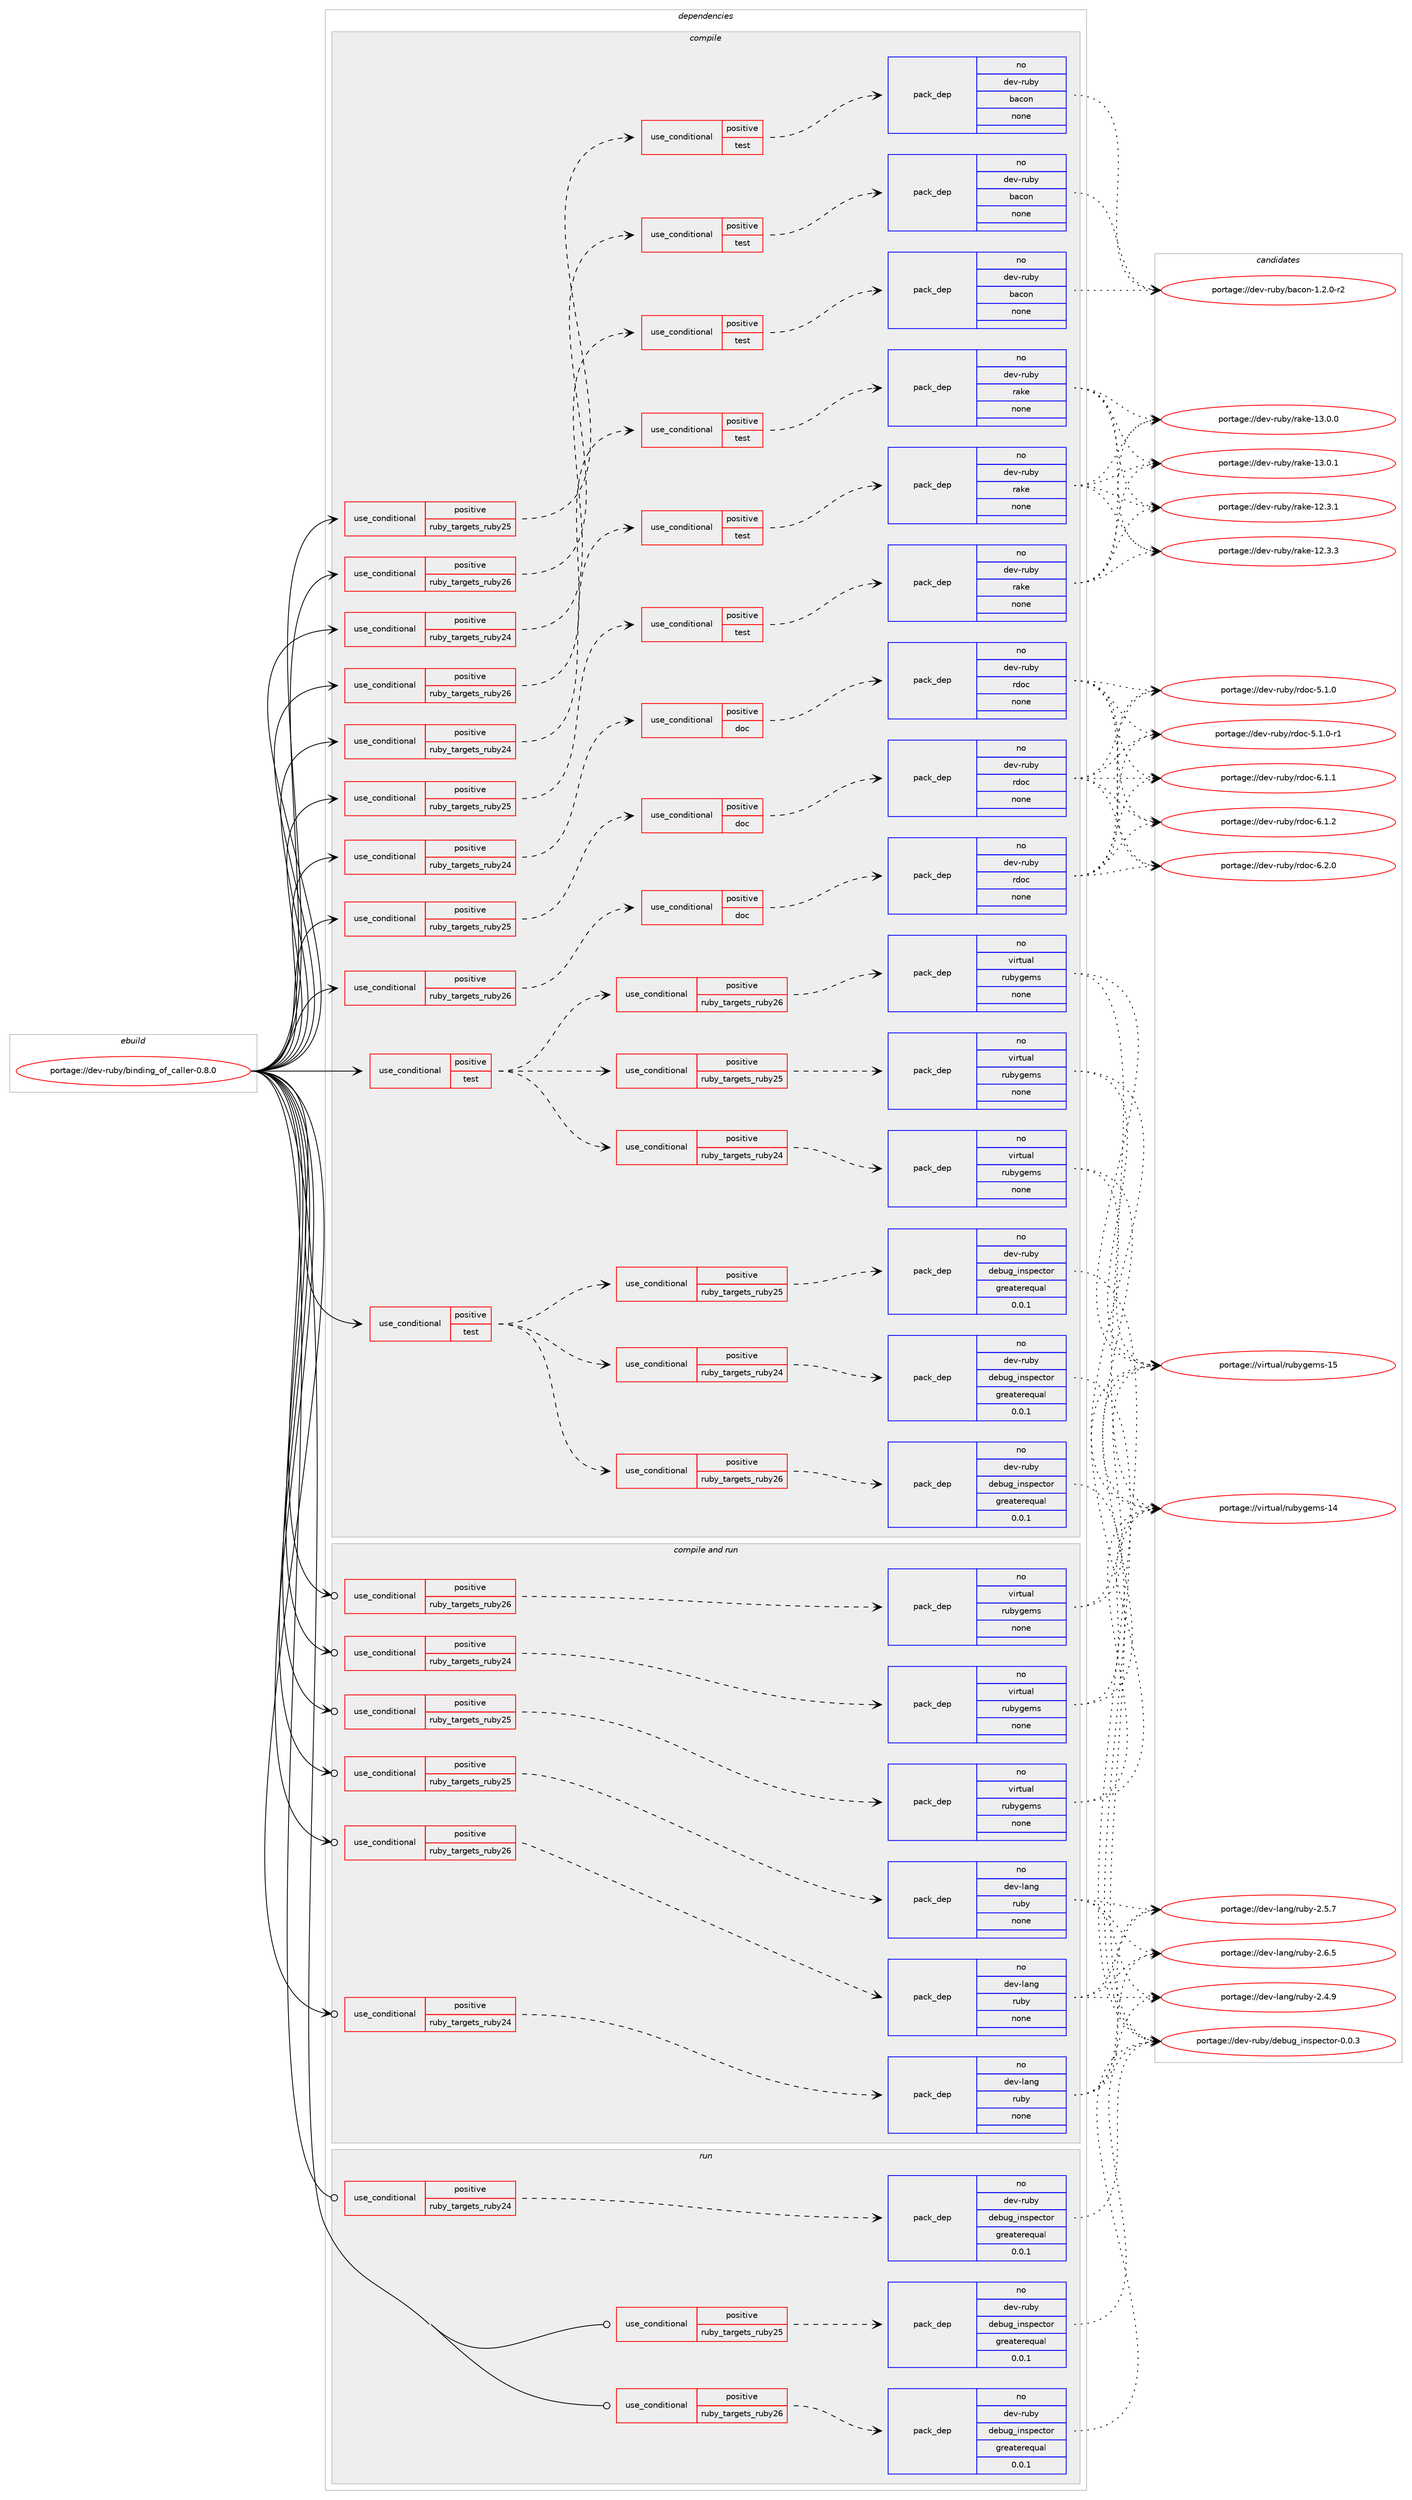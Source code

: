 digraph prolog {

# *************
# Graph options
# *************

newrank=true;
concentrate=true;
compound=true;
graph [rankdir=LR,fontname=Helvetica,fontsize=10,ranksep=1.5];#, ranksep=2.5, nodesep=0.2];
edge  [arrowhead=vee];
node  [fontname=Helvetica,fontsize=10];

# **********
# The ebuild
# **********

subgraph cluster_leftcol {
color=gray;
rank=same;
label=<<i>ebuild</i>>;
id [label="portage://dev-ruby/binding_of_caller-0.8.0", color=red, width=4, href="../dev-ruby/binding_of_caller-0.8.0.svg"];
}

# ****************
# The dependencies
# ****************

subgraph cluster_midcol {
color=gray;
label=<<i>dependencies</i>>;
subgraph cluster_compile {
fillcolor="#eeeeee";
style=filled;
label=<<i>compile</i>>;
subgraph cond48495 {
dependency214155 [label=<<TABLE BORDER="0" CELLBORDER="1" CELLSPACING="0" CELLPADDING="4"><TR><TD ROWSPAN="3" CELLPADDING="10">use_conditional</TD></TR><TR><TD>positive</TD></TR><TR><TD>ruby_targets_ruby24</TD></TR></TABLE>>, shape=none, color=red];
subgraph cond48496 {
dependency214156 [label=<<TABLE BORDER="0" CELLBORDER="1" CELLSPACING="0" CELLPADDING="4"><TR><TD ROWSPAN="3" CELLPADDING="10">use_conditional</TD></TR><TR><TD>positive</TD></TR><TR><TD>doc</TD></TR></TABLE>>, shape=none, color=red];
subgraph pack162178 {
dependency214157 [label=<<TABLE BORDER="0" CELLBORDER="1" CELLSPACING="0" CELLPADDING="4" WIDTH="220"><TR><TD ROWSPAN="6" CELLPADDING="30">pack_dep</TD></TR><TR><TD WIDTH="110">no</TD></TR><TR><TD>dev-ruby</TD></TR><TR><TD>rdoc</TD></TR><TR><TD>none</TD></TR><TR><TD></TD></TR></TABLE>>, shape=none, color=blue];
}
dependency214156:e -> dependency214157:w [weight=20,style="dashed",arrowhead="vee"];
}
dependency214155:e -> dependency214156:w [weight=20,style="dashed",arrowhead="vee"];
}
id:e -> dependency214155:w [weight=20,style="solid",arrowhead="vee"];
subgraph cond48497 {
dependency214158 [label=<<TABLE BORDER="0" CELLBORDER="1" CELLSPACING="0" CELLPADDING="4"><TR><TD ROWSPAN="3" CELLPADDING="10">use_conditional</TD></TR><TR><TD>positive</TD></TR><TR><TD>ruby_targets_ruby24</TD></TR></TABLE>>, shape=none, color=red];
subgraph cond48498 {
dependency214159 [label=<<TABLE BORDER="0" CELLBORDER="1" CELLSPACING="0" CELLPADDING="4"><TR><TD ROWSPAN="3" CELLPADDING="10">use_conditional</TD></TR><TR><TD>positive</TD></TR><TR><TD>test</TD></TR></TABLE>>, shape=none, color=red];
subgraph pack162179 {
dependency214160 [label=<<TABLE BORDER="0" CELLBORDER="1" CELLSPACING="0" CELLPADDING="4" WIDTH="220"><TR><TD ROWSPAN="6" CELLPADDING="30">pack_dep</TD></TR><TR><TD WIDTH="110">no</TD></TR><TR><TD>dev-ruby</TD></TR><TR><TD>bacon</TD></TR><TR><TD>none</TD></TR><TR><TD></TD></TR></TABLE>>, shape=none, color=blue];
}
dependency214159:e -> dependency214160:w [weight=20,style="dashed",arrowhead="vee"];
}
dependency214158:e -> dependency214159:w [weight=20,style="dashed",arrowhead="vee"];
}
id:e -> dependency214158:w [weight=20,style="solid",arrowhead="vee"];
subgraph cond48499 {
dependency214161 [label=<<TABLE BORDER="0" CELLBORDER="1" CELLSPACING="0" CELLPADDING="4"><TR><TD ROWSPAN="3" CELLPADDING="10">use_conditional</TD></TR><TR><TD>positive</TD></TR><TR><TD>ruby_targets_ruby24</TD></TR></TABLE>>, shape=none, color=red];
subgraph cond48500 {
dependency214162 [label=<<TABLE BORDER="0" CELLBORDER="1" CELLSPACING="0" CELLPADDING="4"><TR><TD ROWSPAN="3" CELLPADDING="10">use_conditional</TD></TR><TR><TD>positive</TD></TR><TR><TD>test</TD></TR></TABLE>>, shape=none, color=red];
subgraph pack162180 {
dependency214163 [label=<<TABLE BORDER="0" CELLBORDER="1" CELLSPACING="0" CELLPADDING="4" WIDTH="220"><TR><TD ROWSPAN="6" CELLPADDING="30">pack_dep</TD></TR><TR><TD WIDTH="110">no</TD></TR><TR><TD>dev-ruby</TD></TR><TR><TD>rake</TD></TR><TR><TD>none</TD></TR><TR><TD></TD></TR></TABLE>>, shape=none, color=blue];
}
dependency214162:e -> dependency214163:w [weight=20,style="dashed",arrowhead="vee"];
}
dependency214161:e -> dependency214162:w [weight=20,style="dashed",arrowhead="vee"];
}
id:e -> dependency214161:w [weight=20,style="solid",arrowhead="vee"];
subgraph cond48501 {
dependency214164 [label=<<TABLE BORDER="0" CELLBORDER="1" CELLSPACING="0" CELLPADDING="4"><TR><TD ROWSPAN="3" CELLPADDING="10">use_conditional</TD></TR><TR><TD>positive</TD></TR><TR><TD>ruby_targets_ruby25</TD></TR></TABLE>>, shape=none, color=red];
subgraph cond48502 {
dependency214165 [label=<<TABLE BORDER="0" CELLBORDER="1" CELLSPACING="0" CELLPADDING="4"><TR><TD ROWSPAN="3" CELLPADDING="10">use_conditional</TD></TR><TR><TD>positive</TD></TR><TR><TD>doc</TD></TR></TABLE>>, shape=none, color=red];
subgraph pack162181 {
dependency214166 [label=<<TABLE BORDER="0" CELLBORDER="1" CELLSPACING="0" CELLPADDING="4" WIDTH="220"><TR><TD ROWSPAN="6" CELLPADDING="30">pack_dep</TD></TR><TR><TD WIDTH="110">no</TD></TR><TR><TD>dev-ruby</TD></TR><TR><TD>rdoc</TD></TR><TR><TD>none</TD></TR><TR><TD></TD></TR></TABLE>>, shape=none, color=blue];
}
dependency214165:e -> dependency214166:w [weight=20,style="dashed",arrowhead="vee"];
}
dependency214164:e -> dependency214165:w [weight=20,style="dashed",arrowhead="vee"];
}
id:e -> dependency214164:w [weight=20,style="solid",arrowhead="vee"];
subgraph cond48503 {
dependency214167 [label=<<TABLE BORDER="0" CELLBORDER="1" CELLSPACING="0" CELLPADDING="4"><TR><TD ROWSPAN="3" CELLPADDING="10">use_conditional</TD></TR><TR><TD>positive</TD></TR><TR><TD>ruby_targets_ruby25</TD></TR></TABLE>>, shape=none, color=red];
subgraph cond48504 {
dependency214168 [label=<<TABLE BORDER="0" CELLBORDER="1" CELLSPACING="0" CELLPADDING="4"><TR><TD ROWSPAN="3" CELLPADDING="10">use_conditional</TD></TR><TR><TD>positive</TD></TR><TR><TD>test</TD></TR></TABLE>>, shape=none, color=red];
subgraph pack162182 {
dependency214169 [label=<<TABLE BORDER="0" CELLBORDER="1" CELLSPACING="0" CELLPADDING="4" WIDTH="220"><TR><TD ROWSPAN="6" CELLPADDING="30">pack_dep</TD></TR><TR><TD WIDTH="110">no</TD></TR><TR><TD>dev-ruby</TD></TR><TR><TD>bacon</TD></TR><TR><TD>none</TD></TR><TR><TD></TD></TR></TABLE>>, shape=none, color=blue];
}
dependency214168:e -> dependency214169:w [weight=20,style="dashed",arrowhead="vee"];
}
dependency214167:e -> dependency214168:w [weight=20,style="dashed",arrowhead="vee"];
}
id:e -> dependency214167:w [weight=20,style="solid",arrowhead="vee"];
subgraph cond48505 {
dependency214170 [label=<<TABLE BORDER="0" CELLBORDER="1" CELLSPACING="0" CELLPADDING="4"><TR><TD ROWSPAN="3" CELLPADDING="10">use_conditional</TD></TR><TR><TD>positive</TD></TR><TR><TD>ruby_targets_ruby25</TD></TR></TABLE>>, shape=none, color=red];
subgraph cond48506 {
dependency214171 [label=<<TABLE BORDER="0" CELLBORDER="1" CELLSPACING="0" CELLPADDING="4"><TR><TD ROWSPAN="3" CELLPADDING="10">use_conditional</TD></TR><TR><TD>positive</TD></TR><TR><TD>test</TD></TR></TABLE>>, shape=none, color=red];
subgraph pack162183 {
dependency214172 [label=<<TABLE BORDER="0" CELLBORDER="1" CELLSPACING="0" CELLPADDING="4" WIDTH="220"><TR><TD ROWSPAN="6" CELLPADDING="30">pack_dep</TD></TR><TR><TD WIDTH="110">no</TD></TR><TR><TD>dev-ruby</TD></TR><TR><TD>rake</TD></TR><TR><TD>none</TD></TR><TR><TD></TD></TR></TABLE>>, shape=none, color=blue];
}
dependency214171:e -> dependency214172:w [weight=20,style="dashed",arrowhead="vee"];
}
dependency214170:e -> dependency214171:w [weight=20,style="dashed",arrowhead="vee"];
}
id:e -> dependency214170:w [weight=20,style="solid",arrowhead="vee"];
subgraph cond48507 {
dependency214173 [label=<<TABLE BORDER="0" CELLBORDER="1" CELLSPACING="0" CELLPADDING="4"><TR><TD ROWSPAN="3" CELLPADDING="10">use_conditional</TD></TR><TR><TD>positive</TD></TR><TR><TD>ruby_targets_ruby26</TD></TR></TABLE>>, shape=none, color=red];
subgraph cond48508 {
dependency214174 [label=<<TABLE BORDER="0" CELLBORDER="1" CELLSPACING="0" CELLPADDING="4"><TR><TD ROWSPAN="3" CELLPADDING="10">use_conditional</TD></TR><TR><TD>positive</TD></TR><TR><TD>doc</TD></TR></TABLE>>, shape=none, color=red];
subgraph pack162184 {
dependency214175 [label=<<TABLE BORDER="0" CELLBORDER="1" CELLSPACING="0" CELLPADDING="4" WIDTH="220"><TR><TD ROWSPAN="6" CELLPADDING="30">pack_dep</TD></TR><TR><TD WIDTH="110">no</TD></TR><TR><TD>dev-ruby</TD></TR><TR><TD>rdoc</TD></TR><TR><TD>none</TD></TR><TR><TD></TD></TR></TABLE>>, shape=none, color=blue];
}
dependency214174:e -> dependency214175:w [weight=20,style="dashed",arrowhead="vee"];
}
dependency214173:e -> dependency214174:w [weight=20,style="dashed",arrowhead="vee"];
}
id:e -> dependency214173:w [weight=20,style="solid",arrowhead="vee"];
subgraph cond48509 {
dependency214176 [label=<<TABLE BORDER="0" CELLBORDER="1" CELLSPACING="0" CELLPADDING="4"><TR><TD ROWSPAN="3" CELLPADDING="10">use_conditional</TD></TR><TR><TD>positive</TD></TR><TR><TD>ruby_targets_ruby26</TD></TR></TABLE>>, shape=none, color=red];
subgraph cond48510 {
dependency214177 [label=<<TABLE BORDER="0" CELLBORDER="1" CELLSPACING="0" CELLPADDING="4"><TR><TD ROWSPAN="3" CELLPADDING="10">use_conditional</TD></TR><TR><TD>positive</TD></TR><TR><TD>test</TD></TR></TABLE>>, shape=none, color=red];
subgraph pack162185 {
dependency214178 [label=<<TABLE BORDER="0" CELLBORDER="1" CELLSPACING="0" CELLPADDING="4" WIDTH="220"><TR><TD ROWSPAN="6" CELLPADDING="30">pack_dep</TD></TR><TR><TD WIDTH="110">no</TD></TR><TR><TD>dev-ruby</TD></TR><TR><TD>bacon</TD></TR><TR><TD>none</TD></TR><TR><TD></TD></TR></TABLE>>, shape=none, color=blue];
}
dependency214177:e -> dependency214178:w [weight=20,style="dashed",arrowhead="vee"];
}
dependency214176:e -> dependency214177:w [weight=20,style="dashed",arrowhead="vee"];
}
id:e -> dependency214176:w [weight=20,style="solid",arrowhead="vee"];
subgraph cond48511 {
dependency214179 [label=<<TABLE BORDER="0" CELLBORDER="1" CELLSPACING="0" CELLPADDING="4"><TR><TD ROWSPAN="3" CELLPADDING="10">use_conditional</TD></TR><TR><TD>positive</TD></TR><TR><TD>ruby_targets_ruby26</TD></TR></TABLE>>, shape=none, color=red];
subgraph cond48512 {
dependency214180 [label=<<TABLE BORDER="0" CELLBORDER="1" CELLSPACING="0" CELLPADDING="4"><TR><TD ROWSPAN="3" CELLPADDING="10">use_conditional</TD></TR><TR><TD>positive</TD></TR><TR><TD>test</TD></TR></TABLE>>, shape=none, color=red];
subgraph pack162186 {
dependency214181 [label=<<TABLE BORDER="0" CELLBORDER="1" CELLSPACING="0" CELLPADDING="4" WIDTH="220"><TR><TD ROWSPAN="6" CELLPADDING="30">pack_dep</TD></TR><TR><TD WIDTH="110">no</TD></TR><TR><TD>dev-ruby</TD></TR><TR><TD>rake</TD></TR><TR><TD>none</TD></TR><TR><TD></TD></TR></TABLE>>, shape=none, color=blue];
}
dependency214180:e -> dependency214181:w [weight=20,style="dashed",arrowhead="vee"];
}
dependency214179:e -> dependency214180:w [weight=20,style="dashed",arrowhead="vee"];
}
id:e -> dependency214179:w [weight=20,style="solid",arrowhead="vee"];
subgraph cond48513 {
dependency214182 [label=<<TABLE BORDER="0" CELLBORDER="1" CELLSPACING="0" CELLPADDING="4"><TR><TD ROWSPAN="3" CELLPADDING="10">use_conditional</TD></TR><TR><TD>positive</TD></TR><TR><TD>test</TD></TR></TABLE>>, shape=none, color=red];
subgraph cond48514 {
dependency214183 [label=<<TABLE BORDER="0" CELLBORDER="1" CELLSPACING="0" CELLPADDING="4"><TR><TD ROWSPAN="3" CELLPADDING="10">use_conditional</TD></TR><TR><TD>positive</TD></TR><TR><TD>ruby_targets_ruby24</TD></TR></TABLE>>, shape=none, color=red];
subgraph pack162187 {
dependency214184 [label=<<TABLE BORDER="0" CELLBORDER="1" CELLSPACING="0" CELLPADDING="4" WIDTH="220"><TR><TD ROWSPAN="6" CELLPADDING="30">pack_dep</TD></TR><TR><TD WIDTH="110">no</TD></TR><TR><TD>dev-ruby</TD></TR><TR><TD>debug_inspector</TD></TR><TR><TD>greaterequal</TD></TR><TR><TD>0.0.1</TD></TR></TABLE>>, shape=none, color=blue];
}
dependency214183:e -> dependency214184:w [weight=20,style="dashed",arrowhead="vee"];
}
dependency214182:e -> dependency214183:w [weight=20,style="dashed",arrowhead="vee"];
subgraph cond48515 {
dependency214185 [label=<<TABLE BORDER="0" CELLBORDER="1" CELLSPACING="0" CELLPADDING="4"><TR><TD ROWSPAN="3" CELLPADDING="10">use_conditional</TD></TR><TR><TD>positive</TD></TR><TR><TD>ruby_targets_ruby25</TD></TR></TABLE>>, shape=none, color=red];
subgraph pack162188 {
dependency214186 [label=<<TABLE BORDER="0" CELLBORDER="1" CELLSPACING="0" CELLPADDING="4" WIDTH="220"><TR><TD ROWSPAN="6" CELLPADDING="30">pack_dep</TD></TR><TR><TD WIDTH="110">no</TD></TR><TR><TD>dev-ruby</TD></TR><TR><TD>debug_inspector</TD></TR><TR><TD>greaterequal</TD></TR><TR><TD>0.0.1</TD></TR></TABLE>>, shape=none, color=blue];
}
dependency214185:e -> dependency214186:w [weight=20,style="dashed",arrowhead="vee"];
}
dependency214182:e -> dependency214185:w [weight=20,style="dashed",arrowhead="vee"];
subgraph cond48516 {
dependency214187 [label=<<TABLE BORDER="0" CELLBORDER="1" CELLSPACING="0" CELLPADDING="4"><TR><TD ROWSPAN="3" CELLPADDING="10">use_conditional</TD></TR><TR><TD>positive</TD></TR><TR><TD>ruby_targets_ruby26</TD></TR></TABLE>>, shape=none, color=red];
subgraph pack162189 {
dependency214188 [label=<<TABLE BORDER="0" CELLBORDER="1" CELLSPACING="0" CELLPADDING="4" WIDTH="220"><TR><TD ROWSPAN="6" CELLPADDING="30">pack_dep</TD></TR><TR><TD WIDTH="110">no</TD></TR><TR><TD>dev-ruby</TD></TR><TR><TD>debug_inspector</TD></TR><TR><TD>greaterequal</TD></TR><TR><TD>0.0.1</TD></TR></TABLE>>, shape=none, color=blue];
}
dependency214187:e -> dependency214188:w [weight=20,style="dashed",arrowhead="vee"];
}
dependency214182:e -> dependency214187:w [weight=20,style="dashed",arrowhead="vee"];
}
id:e -> dependency214182:w [weight=20,style="solid",arrowhead="vee"];
subgraph cond48517 {
dependency214189 [label=<<TABLE BORDER="0" CELLBORDER="1" CELLSPACING="0" CELLPADDING="4"><TR><TD ROWSPAN="3" CELLPADDING="10">use_conditional</TD></TR><TR><TD>positive</TD></TR><TR><TD>test</TD></TR></TABLE>>, shape=none, color=red];
subgraph cond48518 {
dependency214190 [label=<<TABLE BORDER="0" CELLBORDER="1" CELLSPACING="0" CELLPADDING="4"><TR><TD ROWSPAN="3" CELLPADDING="10">use_conditional</TD></TR><TR><TD>positive</TD></TR><TR><TD>ruby_targets_ruby24</TD></TR></TABLE>>, shape=none, color=red];
subgraph pack162190 {
dependency214191 [label=<<TABLE BORDER="0" CELLBORDER="1" CELLSPACING="0" CELLPADDING="4" WIDTH="220"><TR><TD ROWSPAN="6" CELLPADDING="30">pack_dep</TD></TR><TR><TD WIDTH="110">no</TD></TR><TR><TD>virtual</TD></TR><TR><TD>rubygems</TD></TR><TR><TD>none</TD></TR><TR><TD></TD></TR></TABLE>>, shape=none, color=blue];
}
dependency214190:e -> dependency214191:w [weight=20,style="dashed",arrowhead="vee"];
}
dependency214189:e -> dependency214190:w [weight=20,style="dashed",arrowhead="vee"];
subgraph cond48519 {
dependency214192 [label=<<TABLE BORDER="0" CELLBORDER="1" CELLSPACING="0" CELLPADDING="4"><TR><TD ROWSPAN="3" CELLPADDING="10">use_conditional</TD></TR><TR><TD>positive</TD></TR><TR><TD>ruby_targets_ruby25</TD></TR></TABLE>>, shape=none, color=red];
subgraph pack162191 {
dependency214193 [label=<<TABLE BORDER="0" CELLBORDER="1" CELLSPACING="0" CELLPADDING="4" WIDTH="220"><TR><TD ROWSPAN="6" CELLPADDING="30">pack_dep</TD></TR><TR><TD WIDTH="110">no</TD></TR><TR><TD>virtual</TD></TR><TR><TD>rubygems</TD></TR><TR><TD>none</TD></TR><TR><TD></TD></TR></TABLE>>, shape=none, color=blue];
}
dependency214192:e -> dependency214193:w [weight=20,style="dashed",arrowhead="vee"];
}
dependency214189:e -> dependency214192:w [weight=20,style="dashed",arrowhead="vee"];
subgraph cond48520 {
dependency214194 [label=<<TABLE BORDER="0" CELLBORDER="1" CELLSPACING="0" CELLPADDING="4"><TR><TD ROWSPAN="3" CELLPADDING="10">use_conditional</TD></TR><TR><TD>positive</TD></TR><TR><TD>ruby_targets_ruby26</TD></TR></TABLE>>, shape=none, color=red];
subgraph pack162192 {
dependency214195 [label=<<TABLE BORDER="0" CELLBORDER="1" CELLSPACING="0" CELLPADDING="4" WIDTH="220"><TR><TD ROWSPAN="6" CELLPADDING="30">pack_dep</TD></TR><TR><TD WIDTH="110">no</TD></TR><TR><TD>virtual</TD></TR><TR><TD>rubygems</TD></TR><TR><TD>none</TD></TR><TR><TD></TD></TR></TABLE>>, shape=none, color=blue];
}
dependency214194:e -> dependency214195:w [weight=20,style="dashed",arrowhead="vee"];
}
dependency214189:e -> dependency214194:w [weight=20,style="dashed",arrowhead="vee"];
}
id:e -> dependency214189:w [weight=20,style="solid",arrowhead="vee"];
}
subgraph cluster_compileandrun {
fillcolor="#eeeeee";
style=filled;
label=<<i>compile and run</i>>;
subgraph cond48521 {
dependency214196 [label=<<TABLE BORDER="0" CELLBORDER="1" CELLSPACING="0" CELLPADDING="4"><TR><TD ROWSPAN="3" CELLPADDING="10">use_conditional</TD></TR><TR><TD>positive</TD></TR><TR><TD>ruby_targets_ruby24</TD></TR></TABLE>>, shape=none, color=red];
subgraph pack162193 {
dependency214197 [label=<<TABLE BORDER="0" CELLBORDER="1" CELLSPACING="0" CELLPADDING="4" WIDTH="220"><TR><TD ROWSPAN="6" CELLPADDING="30">pack_dep</TD></TR><TR><TD WIDTH="110">no</TD></TR><TR><TD>dev-lang</TD></TR><TR><TD>ruby</TD></TR><TR><TD>none</TD></TR><TR><TD></TD></TR></TABLE>>, shape=none, color=blue];
}
dependency214196:e -> dependency214197:w [weight=20,style="dashed",arrowhead="vee"];
}
id:e -> dependency214196:w [weight=20,style="solid",arrowhead="odotvee"];
subgraph cond48522 {
dependency214198 [label=<<TABLE BORDER="0" CELLBORDER="1" CELLSPACING="0" CELLPADDING="4"><TR><TD ROWSPAN="3" CELLPADDING="10">use_conditional</TD></TR><TR><TD>positive</TD></TR><TR><TD>ruby_targets_ruby24</TD></TR></TABLE>>, shape=none, color=red];
subgraph pack162194 {
dependency214199 [label=<<TABLE BORDER="0" CELLBORDER="1" CELLSPACING="0" CELLPADDING="4" WIDTH="220"><TR><TD ROWSPAN="6" CELLPADDING="30">pack_dep</TD></TR><TR><TD WIDTH="110">no</TD></TR><TR><TD>virtual</TD></TR><TR><TD>rubygems</TD></TR><TR><TD>none</TD></TR><TR><TD></TD></TR></TABLE>>, shape=none, color=blue];
}
dependency214198:e -> dependency214199:w [weight=20,style="dashed",arrowhead="vee"];
}
id:e -> dependency214198:w [weight=20,style="solid",arrowhead="odotvee"];
subgraph cond48523 {
dependency214200 [label=<<TABLE BORDER="0" CELLBORDER="1" CELLSPACING="0" CELLPADDING="4"><TR><TD ROWSPAN="3" CELLPADDING="10">use_conditional</TD></TR><TR><TD>positive</TD></TR><TR><TD>ruby_targets_ruby25</TD></TR></TABLE>>, shape=none, color=red];
subgraph pack162195 {
dependency214201 [label=<<TABLE BORDER="0" CELLBORDER="1" CELLSPACING="0" CELLPADDING="4" WIDTH="220"><TR><TD ROWSPAN="6" CELLPADDING="30">pack_dep</TD></TR><TR><TD WIDTH="110">no</TD></TR><TR><TD>dev-lang</TD></TR><TR><TD>ruby</TD></TR><TR><TD>none</TD></TR><TR><TD></TD></TR></TABLE>>, shape=none, color=blue];
}
dependency214200:e -> dependency214201:w [weight=20,style="dashed",arrowhead="vee"];
}
id:e -> dependency214200:w [weight=20,style="solid",arrowhead="odotvee"];
subgraph cond48524 {
dependency214202 [label=<<TABLE BORDER="0" CELLBORDER="1" CELLSPACING="0" CELLPADDING="4"><TR><TD ROWSPAN="3" CELLPADDING="10">use_conditional</TD></TR><TR><TD>positive</TD></TR><TR><TD>ruby_targets_ruby25</TD></TR></TABLE>>, shape=none, color=red];
subgraph pack162196 {
dependency214203 [label=<<TABLE BORDER="0" CELLBORDER="1" CELLSPACING="0" CELLPADDING="4" WIDTH="220"><TR><TD ROWSPAN="6" CELLPADDING="30">pack_dep</TD></TR><TR><TD WIDTH="110">no</TD></TR><TR><TD>virtual</TD></TR><TR><TD>rubygems</TD></TR><TR><TD>none</TD></TR><TR><TD></TD></TR></TABLE>>, shape=none, color=blue];
}
dependency214202:e -> dependency214203:w [weight=20,style="dashed",arrowhead="vee"];
}
id:e -> dependency214202:w [weight=20,style="solid",arrowhead="odotvee"];
subgraph cond48525 {
dependency214204 [label=<<TABLE BORDER="0" CELLBORDER="1" CELLSPACING="0" CELLPADDING="4"><TR><TD ROWSPAN="3" CELLPADDING="10">use_conditional</TD></TR><TR><TD>positive</TD></TR><TR><TD>ruby_targets_ruby26</TD></TR></TABLE>>, shape=none, color=red];
subgraph pack162197 {
dependency214205 [label=<<TABLE BORDER="0" CELLBORDER="1" CELLSPACING="0" CELLPADDING="4" WIDTH="220"><TR><TD ROWSPAN="6" CELLPADDING="30">pack_dep</TD></TR><TR><TD WIDTH="110">no</TD></TR><TR><TD>dev-lang</TD></TR><TR><TD>ruby</TD></TR><TR><TD>none</TD></TR><TR><TD></TD></TR></TABLE>>, shape=none, color=blue];
}
dependency214204:e -> dependency214205:w [weight=20,style="dashed",arrowhead="vee"];
}
id:e -> dependency214204:w [weight=20,style="solid",arrowhead="odotvee"];
subgraph cond48526 {
dependency214206 [label=<<TABLE BORDER="0" CELLBORDER="1" CELLSPACING="0" CELLPADDING="4"><TR><TD ROWSPAN="3" CELLPADDING="10">use_conditional</TD></TR><TR><TD>positive</TD></TR><TR><TD>ruby_targets_ruby26</TD></TR></TABLE>>, shape=none, color=red];
subgraph pack162198 {
dependency214207 [label=<<TABLE BORDER="0" CELLBORDER="1" CELLSPACING="0" CELLPADDING="4" WIDTH="220"><TR><TD ROWSPAN="6" CELLPADDING="30">pack_dep</TD></TR><TR><TD WIDTH="110">no</TD></TR><TR><TD>virtual</TD></TR><TR><TD>rubygems</TD></TR><TR><TD>none</TD></TR><TR><TD></TD></TR></TABLE>>, shape=none, color=blue];
}
dependency214206:e -> dependency214207:w [weight=20,style="dashed",arrowhead="vee"];
}
id:e -> dependency214206:w [weight=20,style="solid",arrowhead="odotvee"];
}
subgraph cluster_run {
fillcolor="#eeeeee";
style=filled;
label=<<i>run</i>>;
subgraph cond48527 {
dependency214208 [label=<<TABLE BORDER="0" CELLBORDER="1" CELLSPACING="0" CELLPADDING="4"><TR><TD ROWSPAN="3" CELLPADDING="10">use_conditional</TD></TR><TR><TD>positive</TD></TR><TR><TD>ruby_targets_ruby24</TD></TR></TABLE>>, shape=none, color=red];
subgraph pack162199 {
dependency214209 [label=<<TABLE BORDER="0" CELLBORDER="1" CELLSPACING="0" CELLPADDING="4" WIDTH="220"><TR><TD ROWSPAN="6" CELLPADDING="30">pack_dep</TD></TR><TR><TD WIDTH="110">no</TD></TR><TR><TD>dev-ruby</TD></TR><TR><TD>debug_inspector</TD></TR><TR><TD>greaterequal</TD></TR><TR><TD>0.0.1</TD></TR></TABLE>>, shape=none, color=blue];
}
dependency214208:e -> dependency214209:w [weight=20,style="dashed",arrowhead="vee"];
}
id:e -> dependency214208:w [weight=20,style="solid",arrowhead="odot"];
subgraph cond48528 {
dependency214210 [label=<<TABLE BORDER="0" CELLBORDER="1" CELLSPACING="0" CELLPADDING="4"><TR><TD ROWSPAN="3" CELLPADDING="10">use_conditional</TD></TR><TR><TD>positive</TD></TR><TR><TD>ruby_targets_ruby25</TD></TR></TABLE>>, shape=none, color=red];
subgraph pack162200 {
dependency214211 [label=<<TABLE BORDER="0" CELLBORDER="1" CELLSPACING="0" CELLPADDING="4" WIDTH="220"><TR><TD ROWSPAN="6" CELLPADDING="30">pack_dep</TD></TR><TR><TD WIDTH="110">no</TD></TR><TR><TD>dev-ruby</TD></TR><TR><TD>debug_inspector</TD></TR><TR><TD>greaterequal</TD></TR><TR><TD>0.0.1</TD></TR></TABLE>>, shape=none, color=blue];
}
dependency214210:e -> dependency214211:w [weight=20,style="dashed",arrowhead="vee"];
}
id:e -> dependency214210:w [weight=20,style="solid",arrowhead="odot"];
subgraph cond48529 {
dependency214212 [label=<<TABLE BORDER="0" CELLBORDER="1" CELLSPACING="0" CELLPADDING="4"><TR><TD ROWSPAN="3" CELLPADDING="10">use_conditional</TD></TR><TR><TD>positive</TD></TR><TR><TD>ruby_targets_ruby26</TD></TR></TABLE>>, shape=none, color=red];
subgraph pack162201 {
dependency214213 [label=<<TABLE BORDER="0" CELLBORDER="1" CELLSPACING="0" CELLPADDING="4" WIDTH="220"><TR><TD ROWSPAN="6" CELLPADDING="30">pack_dep</TD></TR><TR><TD WIDTH="110">no</TD></TR><TR><TD>dev-ruby</TD></TR><TR><TD>debug_inspector</TD></TR><TR><TD>greaterequal</TD></TR><TR><TD>0.0.1</TD></TR></TABLE>>, shape=none, color=blue];
}
dependency214212:e -> dependency214213:w [weight=20,style="dashed",arrowhead="vee"];
}
id:e -> dependency214212:w [weight=20,style="solid",arrowhead="odot"];
}
}

# **************
# The candidates
# **************

subgraph cluster_choices {
rank=same;
color=gray;
label=<<i>candidates</i>>;

subgraph choice162178 {
color=black;
nodesep=1;
choiceportage10010111845114117981214711410011199455346494648 [label="portage://dev-ruby/rdoc-5.1.0", color=red, width=4,href="../dev-ruby/rdoc-5.1.0.svg"];
choiceportage100101118451141179812147114100111994553464946484511449 [label="portage://dev-ruby/rdoc-5.1.0-r1", color=red, width=4,href="../dev-ruby/rdoc-5.1.0-r1.svg"];
choiceportage10010111845114117981214711410011199455446494649 [label="portage://dev-ruby/rdoc-6.1.1", color=red, width=4,href="../dev-ruby/rdoc-6.1.1.svg"];
choiceportage10010111845114117981214711410011199455446494650 [label="portage://dev-ruby/rdoc-6.1.2", color=red, width=4,href="../dev-ruby/rdoc-6.1.2.svg"];
choiceportage10010111845114117981214711410011199455446504648 [label="portage://dev-ruby/rdoc-6.2.0", color=red, width=4,href="../dev-ruby/rdoc-6.2.0.svg"];
dependency214157:e -> choiceportage10010111845114117981214711410011199455346494648:w [style=dotted,weight="100"];
dependency214157:e -> choiceportage100101118451141179812147114100111994553464946484511449:w [style=dotted,weight="100"];
dependency214157:e -> choiceportage10010111845114117981214711410011199455446494649:w [style=dotted,weight="100"];
dependency214157:e -> choiceportage10010111845114117981214711410011199455446494650:w [style=dotted,weight="100"];
dependency214157:e -> choiceportage10010111845114117981214711410011199455446504648:w [style=dotted,weight="100"];
}
subgraph choice162179 {
color=black;
nodesep=1;
choiceportage1001011184511411798121479897991111104549465046484511450 [label="portage://dev-ruby/bacon-1.2.0-r2", color=red, width=4,href="../dev-ruby/bacon-1.2.0-r2.svg"];
dependency214160:e -> choiceportage1001011184511411798121479897991111104549465046484511450:w [style=dotted,weight="100"];
}
subgraph choice162180 {
color=black;
nodesep=1;
choiceportage1001011184511411798121471149710710145495046514649 [label="portage://dev-ruby/rake-12.3.1", color=red, width=4,href="../dev-ruby/rake-12.3.1.svg"];
choiceportage1001011184511411798121471149710710145495046514651 [label="portage://dev-ruby/rake-12.3.3", color=red, width=4,href="../dev-ruby/rake-12.3.3.svg"];
choiceportage1001011184511411798121471149710710145495146484648 [label="portage://dev-ruby/rake-13.0.0", color=red, width=4,href="../dev-ruby/rake-13.0.0.svg"];
choiceportage1001011184511411798121471149710710145495146484649 [label="portage://dev-ruby/rake-13.0.1", color=red, width=4,href="../dev-ruby/rake-13.0.1.svg"];
dependency214163:e -> choiceportage1001011184511411798121471149710710145495046514649:w [style=dotted,weight="100"];
dependency214163:e -> choiceportage1001011184511411798121471149710710145495046514651:w [style=dotted,weight="100"];
dependency214163:e -> choiceportage1001011184511411798121471149710710145495146484648:w [style=dotted,weight="100"];
dependency214163:e -> choiceportage1001011184511411798121471149710710145495146484649:w [style=dotted,weight="100"];
}
subgraph choice162181 {
color=black;
nodesep=1;
choiceportage10010111845114117981214711410011199455346494648 [label="portage://dev-ruby/rdoc-5.1.0", color=red, width=4,href="../dev-ruby/rdoc-5.1.0.svg"];
choiceportage100101118451141179812147114100111994553464946484511449 [label="portage://dev-ruby/rdoc-5.1.0-r1", color=red, width=4,href="../dev-ruby/rdoc-5.1.0-r1.svg"];
choiceportage10010111845114117981214711410011199455446494649 [label="portage://dev-ruby/rdoc-6.1.1", color=red, width=4,href="../dev-ruby/rdoc-6.1.1.svg"];
choiceportage10010111845114117981214711410011199455446494650 [label="portage://dev-ruby/rdoc-6.1.2", color=red, width=4,href="../dev-ruby/rdoc-6.1.2.svg"];
choiceportage10010111845114117981214711410011199455446504648 [label="portage://dev-ruby/rdoc-6.2.0", color=red, width=4,href="../dev-ruby/rdoc-6.2.0.svg"];
dependency214166:e -> choiceportage10010111845114117981214711410011199455346494648:w [style=dotted,weight="100"];
dependency214166:e -> choiceportage100101118451141179812147114100111994553464946484511449:w [style=dotted,weight="100"];
dependency214166:e -> choiceportage10010111845114117981214711410011199455446494649:w [style=dotted,weight="100"];
dependency214166:e -> choiceportage10010111845114117981214711410011199455446494650:w [style=dotted,weight="100"];
dependency214166:e -> choiceportage10010111845114117981214711410011199455446504648:w [style=dotted,weight="100"];
}
subgraph choice162182 {
color=black;
nodesep=1;
choiceportage1001011184511411798121479897991111104549465046484511450 [label="portage://dev-ruby/bacon-1.2.0-r2", color=red, width=4,href="../dev-ruby/bacon-1.2.0-r2.svg"];
dependency214169:e -> choiceportage1001011184511411798121479897991111104549465046484511450:w [style=dotted,weight="100"];
}
subgraph choice162183 {
color=black;
nodesep=1;
choiceportage1001011184511411798121471149710710145495046514649 [label="portage://dev-ruby/rake-12.3.1", color=red, width=4,href="../dev-ruby/rake-12.3.1.svg"];
choiceportage1001011184511411798121471149710710145495046514651 [label="portage://dev-ruby/rake-12.3.3", color=red, width=4,href="../dev-ruby/rake-12.3.3.svg"];
choiceportage1001011184511411798121471149710710145495146484648 [label="portage://dev-ruby/rake-13.0.0", color=red, width=4,href="../dev-ruby/rake-13.0.0.svg"];
choiceportage1001011184511411798121471149710710145495146484649 [label="portage://dev-ruby/rake-13.0.1", color=red, width=4,href="../dev-ruby/rake-13.0.1.svg"];
dependency214172:e -> choiceportage1001011184511411798121471149710710145495046514649:w [style=dotted,weight="100"];
dependency214172:e -> choiceportage1001011184511411798121471149710710145495046514651:w [style=dotted,weight="100"];
dependency214172:e -> choiceportage1001011184511411798121471149710710145495146484648:w [style=dotted,weight="100"];
dependency214172:e -> choiceportage1001011184511411798121471149710710145495146484649:w [style=dotted,weight="100"];
}
subgraph choice162184 {
color=black;
nodesep=1;
choiceportage10010111845114117981214711410011199455346494648 [label="portage://dev-ruby/rdoc-5.1.0", color=red, width=4,href="../dev-ruby/rdoc-5.1.0.svg"];
choiceportage100101118451141179812147114100111994553464946484511449 [label="portage://dev-ruby/rdoc-5.1.0-r1", color=red, width=4,href="../dev-ruby/rdoc-5.1.0-r1.svg"];
choiceportage10010111845114117981214711410011199455446494649 [label="portage://dev-ruby/rdoc-6.1.1", color=red, width=4,href="../dev-ruby/rdoc-6.1.1.svg"];
choiceportage10010111845114117981214711410011199455446494650 [label="portage://dev-ruby/rdoc-6.1.2", color=red, width=4,href="../dev-ruby/rdoc-6.1.2.svg"];
choiceportage10010111845114117981214711410011199455446504648 [label="portage://dev-ruby/rdoc-6.2.0", color=red, width=4,href="../dev-ruby/rdoc-6.2.0.svg"];
dependency214175:e -> choiceportage10010111845114117981214711410011199455346494648:w [style=dotted,weight="100"];
dependency214175:e -> choiceportage100101118451141179812147114100111994553464946484511449:w [style=dotted,weight="100"];
dependency214175:e -> choiceportage10010111845114117981214711410011199455446494649:w [style=dotted,weight="100"];
dependency214175:e -> choiceportage10010111845114117981214711410011199455446494650:w [style=dotted,weight="100"];
dependency214175:e -> choiceportage10010111845114117981214711410011199455446504648:w [style=dotted,weight="100"];
}
subgraph choice162185 {
color=black;
nodesep=1;
choiceportage1001011184511411798121479897991111104549465046484511450 [label="portage://dev-ruby/bacon-1.2.0-r2", color=red, width=4,href="../dev-ruby/bacon-1.2.0-r2.svg"];
dependency214178:e -> choiceportage1001011184511411798121479897991111104549465046484511450:w [style=dotted,weight="100"];
}
subgraph choice162186 {
color=black;
nodesep=1;
choiceportage1001011184511411798121471149710710145495046514649 [label="portage://dev-ruby/rake-12.3.1", color=red, width=4,href="../dev-ruby/rake-12.3.1.svg"];
choiceportage1001011184511411798121471149710710145495046514651 [label="portage://dev-ruby/rake-12.3.3", color=red, width=4,href="../dev-ruby/rake-12.3.3.svg"];
choiceportage1001011184511411798121471149710710145495146484648 [label="portage://dev-ruby/rake-13.0.0", color=red, width=4,href="../dev-ruby/rake-13.0.0.svg"];
choiceportage1001011184511411798121471149710710145495146484649 [label="portage://dev-ruby/rake-13.0.1", color=red, width=4,href="../dev-ruby/rake-13.0.1.svg"];
dependency214181:e -> choiceportage1001011184511411798121471149710710145495046514649:w [style=dotted,weight="100"];
dependency214181:e -> choiceportage1001011184511411798121471149710710145495046514651:w [style=dotted,weight="100"];
dependency214181:e -> choiceportage1001011184511411798121471149710710145495146484648:w [style=dotted,weight="100"];
dependency214181:e -> choiceportage1001011184511411798121471149710710145495146484649:w [style=dotted,weight="100"];
}
subgraph choice162187 {
color=black;
nodesep=1;
choiceportage100101118451141179812147100101981171039510511011511210199116111114454846484651 [label="portage://dev-ruby/debug_inspector-0.0.3", color=red, width=4,href="../dev-ruby/debug_inspector-0.0.3.svg"];
dependency214184:e -> choiceportage100101118451141179812147100101981171039510511011511210199116111114454846484651:w [style=dotted,weight="100"];
}
subgraph choice162188 {
color=black;
nodesep=1;
choiceportage100101118451141179812147100101981171039510511011511210199116111114454846484651 [label="portage://dev-ruby/debug_inspector-0.0.3", color=red, width=4,href="../dev-ruby/debug_inspector-0.0.3.svg"];
dependency214186:e -> choiceportage100101118451141179812147100101981171039510511011511210199116111114454846484651:w [style=dotted,weight="100"];
}
subgraph choice162189 {
color=black;
nodesep=1;
choiceportage100101118451141179812147100101981171039510511011511210199116111114454846484651 [label="portage://dev-ruby/debug_inspector-0.0.3", color=red, width=4,href="../dev-ruby/debug_inspector-0.0.3.svg"];
dependency214188:e -> choiceportage100101118451141179812147100101981171039510511011511210199116111114454846484651:w [style=dotted,weight="100"];
}
subgraph choice162190 {
color=black;
nodesep=1;
choiceportage118105114116117971084711411798121103101109115454952 [label="portage://virtual/rubygems-14", color=red, width=4,href="../virtual/rubygems-14.svg"];
choiceportage118105114116117971084711411798121103101109115454953 [label="portage://virtual/rubygems-15", color=red, width=4,href="../virtual/rubygems-15.svg"];
dependency214191:e -> choiceportage118105114116117971084711411798121103101109115454952:w [style=dotted,weight="100"];
dependency214191:e -> choiceportage118105114116117971084711411798121103101109115454953:w [style=dotted,weight="100"];
}
subgraph choice162191 {
color=black;
nodesep=1;
choiceportage118105114116117971084711411798121103101109115454952 [label="portage://virtual/rubygems-14", color=red, width=4,href="../virtual/rubygems-14.svg"];
choiceportage118105114116117971084711411798121103101109115454953 [label="portage://virtual/rubygems-15", color=red, width=4,href="../virtual/rubygems-15.svg"];
dependency214193:e -> choiceportage118105114116117971084711411798121103101109115454952:w [style=dotted,weight="100"];
dependency214193:e -> choiceportage118105114116117971084711411798121103101109115454953:w [style=dotted,weight="100"];
}
subgraph choice162192 {
color=black;
nodesep=1;
choiceportage118105114116117971084711411798121103101109115454952 [label="portage://virtual/rubygems-14", color=red, width=4,href="../virtual/rubygems-14.svg"];
choiceportage118105114116117971084711411798121103101109115454953 [label="portage://virtual/rubygems-15", color=red, width=4,href="../virtual/rubygems-15.svg"];
dependency214195:e -> choiceportage118105114116117971084711411798121103101109115454952:w [style=dotted,weight="100"];
dependency214195:e -> choiceportage118105114116117971084711411798121103101109115454953:w [style=dotted,weight="100"];
}
subgraph choice162193 {
color=black;
nodesep=1;
choiceportage10010111845108971101034711411798121455046524657 [label="portage://dev-lang/ruby-2.4.9", color=red, width=4,href="../dev-lang/ruby-2.4.9.svg"];
choiceportage10010111845108971101034711411798121455046534655 [label="portage://dev-lang/ruby-2.5.7", color=red, width=4,href="../dev-lang/ruby-2.5.7.svg"];
choiceportage10010111845108971101034711411798121455046544653 [label="portage://dev-lang/ruby-2.6.5", color=red, width=4,href="../dev-lang/ruby-2.6.5.svg"];
dependency214197:e -> choiceportage10010111845108971101034711411798121455046524657:w [style=dotted,weight="100"];
dependency214197:e -> choiceportage10010111845108971101034711411798121455046534655:w [style=dotted,weight="100"];
dependency214197:e -> choiceportage10010111845108971101034711411798121455046544653:w [style=dotted,weight="100"];
}
subgraph choice162194 {
color=black;
nodesep=1;
choiceportage118105114116117971084711411798121103101109115454952 [label="portage://virtual/rubygems-14", color=red, width=4,href="../virtual/rubygems-14.svg"];
choiceportage118105114116117971084711411798121103101109115454953 [label="portage://virtual/rubygems-15", color=red, width=4,href="../virtual/rubygems-15.svg"];
dependency214199:e -> choiceportage118105114116117971084711411798121103101109115454952:w [style=dotted,weight="100"];
dependency214199:e -> choiceportage118105114116117971084711411798121103101109115454953:w [style=dotted,weight="100"];
}
subgraph choice162195 {
color=black;
nodesep=1;
choiceportage10010111845108971101034711411798121455046524657 [label="portage://dev-lang/ruby-2.4.9", color=red, width=4,href="../dev-lang/ruby-2.4.9.svg"];
choiceportage10010111845108971101034711411798121455046534655 [label="portage://dev-lang/ruby-2.5.7", color=red, width=4,href="../dev-lang/ruby-2.5.7.svg"];
choiceportage10010111845108971101034711411798121455046544653 [label="portage://dev-lang/ruby-2.6.5", color=red, width=4,href="../dev-lang/ruby-2.6.5.svg"];
dependency214201:e -> choiceportage10010111845108971101034711411798121455046524657:w [style=dotted,weight="100"];
dependency214201:e -> choiceportage10010111845108971101034711411798121455046534655:w [style=dotted,weight="100"];
dependency214201:e -> choiceportage10010111845108971101034711411798121455046544653:w [style=dotted,weight="100"];
}
subgraph choice162196 {
color=black;
nodesep=1;
choiceportage118105114116117971084711411798121103101109115454952 [label="portage://virtual/rubygems-14", color=red, width=4,href="../virtual/rubygems-14.svg"];
choiceportage118105114116117971084711411798121103101109115454953 [label="portage://virtual/rubygems-15", color=red, width=4,href="../virtual/rubygems-15.svg"];
dependency214203:e -> choiceportage118105114116117971084711411798121103101109115454952:w [style=dotted,weight="100"];
dependency214203:e -> choiceportage118105114116117971084711411798121103101109115454953:w [style=dotted,weight="100"];
}
subgraph choice162197 {
color=black;
nodesep=1;
choiceportage10010111845108971101034711411798121455046524657 [label="portage://dev-lang/ruby-2.4.9", color=red, width=4,href="../dev-lang/ruby-2.4.9.svg"];
choiceportage10010111845108971101034711411798121455046534655 [label="portage://dev-lang/ruby-2.5.7", color=red, width=4,href="../dev-lang/ruby-2.5.7.svg"];
choiceportage10010111845108971101034711411798121455046544653 [label="portage://dev-lang/ruby-2.6.5", color=red, width=4,href="../dev-lang/ruby-2.6.5.svg"];
dependency214205:e -> choiceportage10010111845108971101034711411798121455046524657:w [style=dotted,weight="100"];
dependency214205:e -> choiceportage10010111845108971101034711411798121455046534655:w [style=dotted,weight="100"];
dependency214205:e -> choiceportage10010111845108971101034711411798121455046544653:w [style=dotted,weight="100"];
}
subgraph choice162198 {
color=black;
nodesep=1;
choiceportage118105114116117971084711411798121103101109115454952 [label="portage://virtual/rubygems-14", color=red, width=4,href="../virtual/rubygems-14.svg"];
choiceportage118105114116117971084711411798121103101109115454953 [label="portage://virtual/rubygems-15", color=red, width=4,href="../virtual/rubygems-15.svg"];
dependency214207:e -> choiceportage118105114116117971084711411798121103101109115454952:w [style=dotted,weight="100"];
dependency214207:e -> choiceportage118105114116117971084711411798121103101109115454953:w [style=dotted,weight="100"];
}
subgraph choice162199 {
color=black;
nodesep=1;
choiceportage100101118451141179812147100101981171039510511011511210199116111114454846484651 [label="portage://dev-ruby/debug_inspector-0.0.3", color=red, width=4,href="../dev-ruby/debug_inspector-0.0.3.svg"];
dependency214209:e -> choiceportage100101118451141179812147100101981171039510511011511210199116111114454846484651:w [style=dotted,weight="100"];
}
subgraph choice162200 {
color=black;
nodesep=1;
choiceportage100101118451141179812147100101981171039510511011511210199116111114454846484651 [label="portage://dev-ruby/debug_inspector-0.0.3", color=red, width=4,href="../dev-ruby/debug_inspector-0.0.3.svg"];
dependency214211:e -> choiceportage100101118451141179812147100101981171039510511011511210199116111114454846484651:w [style=dotted,weight="100"];
}
subgraph choice162201 {
color=black;
nodesep=1;
choiceportage100101118451141179812147100101981171039510511011511210199116111114454846484651 [label="portage://dev-ruby/debug_inspector-0.0.3", color=red, width=4,href="../dev-ruby/debug_inspector-0.0.3.svg"];
dependency214213:e -> choiceportage100101118451141179812147100101981171039510511011511210199116111114454846484651:w [style=dotted,weight="100"];
}
}

}
